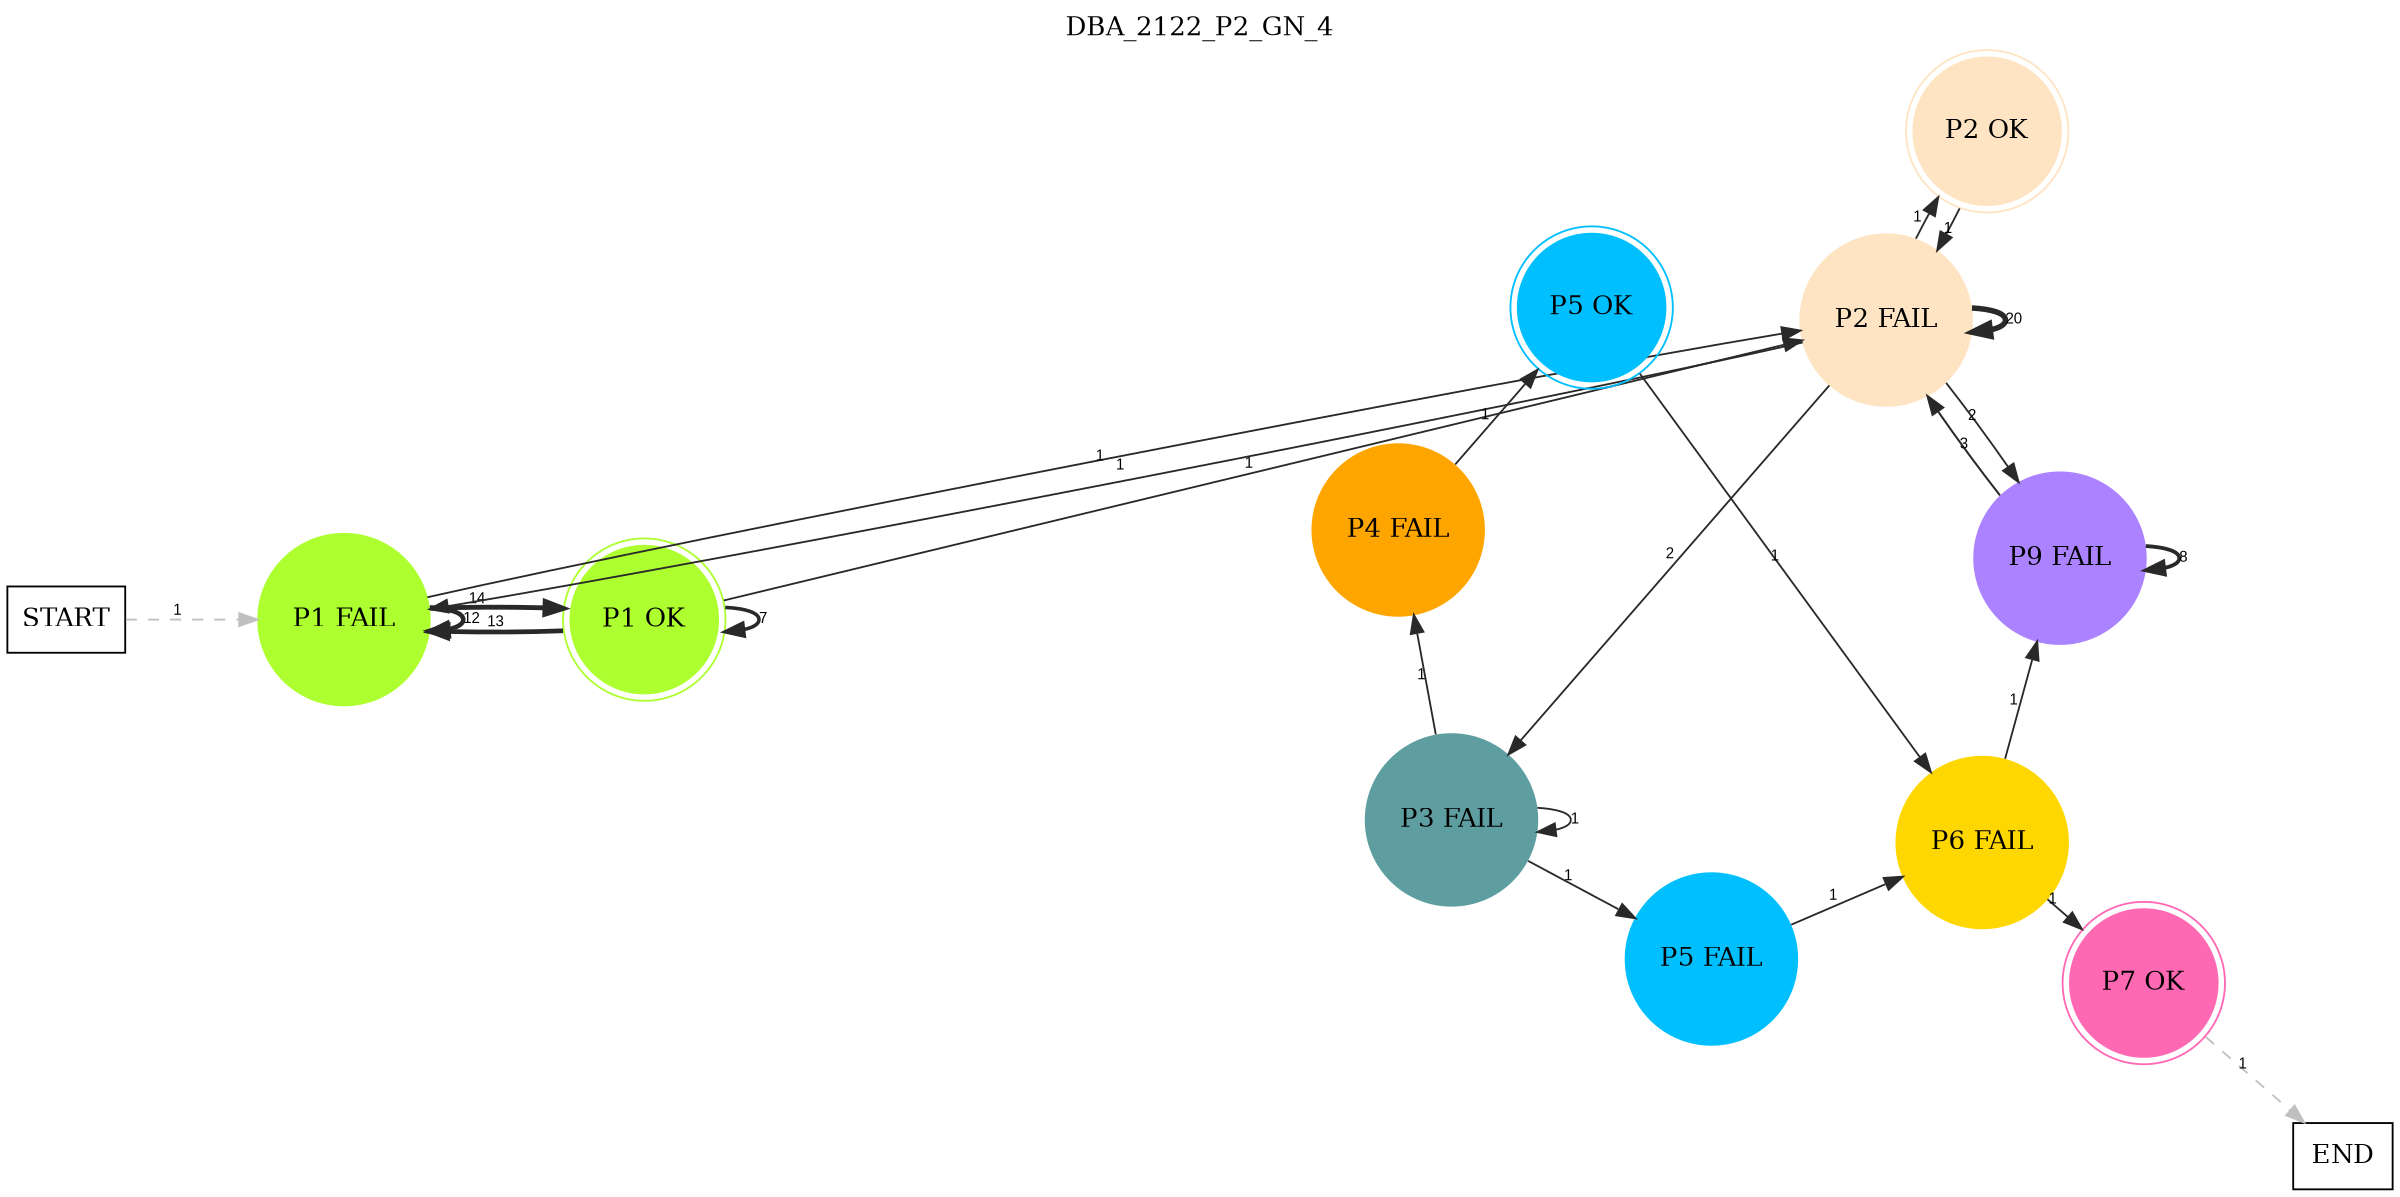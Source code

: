 digraph DBA_2122_P2_GN_4 {
	labelloc="t";
	label=DBA_2122_P2_GN_4;
	dpi = 150
	size="16,11!";
	margin = 0;
layout=circo;
"START" [shape=box, fillcolor=white, style=filled, color=black]
"P1 FAIL" [shape=circle, color=greenyellow, style=filled]
"P1 OK" [shape=circle, color=greenyellow, peripheries=2, style=filled]
"P2 FAIL" [shape=circle, color=bisque, style=filled]
"P9 FAIL" [shape=circle, color=mediumpurple1, style=filled]
"P3 FAIL" [shape=circle, color=cadetblue, style=filled]
"P5 FAIL" [shape=circle, color=deepskyblue, style=filled]
"P6 FAIL" [shape=circle, color=gold, style=filled]
"P2 OK" [shape=circle, color=bisque, peripheries=2, style=filled]
"P4 FAIL" [shape=circle, color=orange, style=filled]
"P5 OK" [shape=circle, color=deepskyblue, peripheries=2, style=filled]
"P7 OK" [shape=circle, color=hotpink, peripheries=2, style=filled]
"END" [shape=box, fillcolor=white, style=filled, color=black]
"START" -> "P1 FAIL" [ style = dashed color=grey label ="1" labelfloat=false fontname="Arial" fontsize=8]

"P1 FAIL" -> "P1 FAIL" [ color=grey16 penwidth = "2.484906649788"label ="12" labelfloat=false fontname="Arial" fontsize=8]

"P1 FAIL" -> "P1 OK" [ color=grey16 penwidth = "2.63905732961526"label ="14" labelfloat=false fontname="Arial" fontsize=8]

"P1 FAIL" -> "P2 FAIL" [ color=grey16 penwidth = "1"label ="1" labelfloat=false fontname="Arial" fontsize=8]

"P1 OK" -> "P1 FAIL" [ color=grey16 penwidth = "2.56494935746154"label ="13" labelfloat=false fontname="Arial" fontsize=8]

"P1 OK" -> "P1 OK" [ color=grey16 penwidth = "1.94591014905531"label ="7" labelfloat=false fontname="Arial" fontsize=8]

"P1 OK" -> "P2 FAIL" [ color=grey16 penwidth = "1"label ="1" labelfloat=false fontname="Arial" fontsize=8]

"P2 FAIL" -> "P1 FAIL" [ color=grey16 penwidth = "1"label ="1" labelfloat=false fontname="Arial" fontsize=8]

"P2 FAIL" -> "P2 FAIL" [ color=grey16 penwidth = "2.99573227355399"label ="20" labelfloat=false fontname="Arial" fontsize=8]

"P2 FAIL" -> "P9 FAIL" [ color=grey16 penwidth = "1"label ="2" labelfloat=false fontname="Arial" fontsize=8]

"P2 FAIL" -> "P3 FAIL" [ color=grey16 penwidth = "1"label ="2" labelfloat=false fontname="Arial" fontsize=8]

"P2 FAIL" -> "P2 OK" [ color=grey16 penwidth = "1"label ="1" labelfloat=false fontname="Arial" fontsize=8]

"P9 FAIL" -> "P2 FAIL" [ color=grey16 penwidth = "1.09861228866811"label ="3" labelfloat=false fontname="Arial" fontsize=8]

"P9 FAIL" -> "P9 FAIL" [ color=grey16 penwidth = "2.07944154167984"label ="8" labelfloat=false fontname="Arial" fontsize=8]

"P3 FAIL" -> "P3 FAIL" [ color=grey16 penwidth = "1"label ="1" labelfloat=false fontname="Arial" fontsize=8]

"P3 FAIL" -> "P5 FAIL" [ color=grey16 penwidth = "1"label ="1" labelfloat=false fontname="Arial" fontsize=8]

"P3 FAIL" -> "P4 FAIL" [ color=grey16 penwidth = "1"label ="1" labelfloat=false fontname="Arial" fontsize=8]

"P5 FAIL" -> "P6 FAIL" [ color=grey16 penwidth = "1"label ="1" labelfloat=false fontname="Arial" fontsize=8]

"P6 FAIL" -> "P9 FAIL" [ color=grey16 penwidth = "1"label ="1" labelfloat=false fontname="Arial" fontsize=8]

"P6 FAIL" -> "P7 OK" [ color=grey16 penwidth = "1"label ="1" labelfloat=false fontname="Arial" fontsize=8]

"P2 OK" -> "P2 FAIL" [ color=grey16 penwidth = "1"label ="1" labelfloat=false fontname="Arial" fontsize=8]

"P4 FAIL" -> "P5 OK" [ color=grey16 penwidth = "1"label ="1" labelfloat=false fontname="Arial" fontsize=8]

"P5 OK" -> "P6 FAIL" [ color=grey16 penwidth = "1"label ="1" labelfloat=false fontname="Arial" fontsize=8]

"P7 OK" -> "END" [ style = dashed color=grey label ="1" labelfloat=false fontname="Arial" fontsize=8]

}

